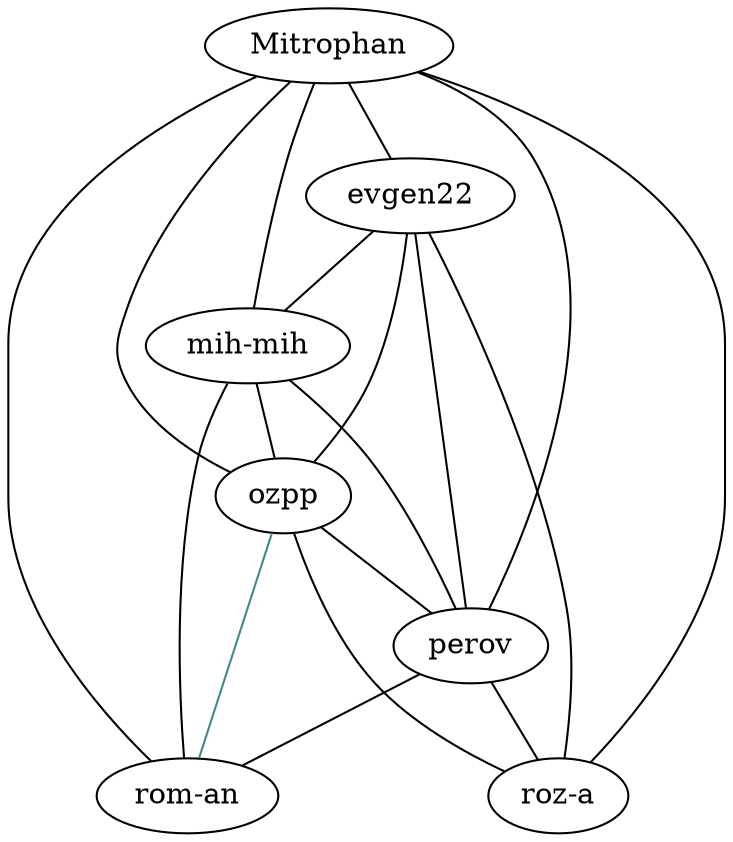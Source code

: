 graph G {
"ozpp" -- "rom-an" [color="0.515 0.562 0.562"];
"evgen22" -- "roz-a";
"Mitrophan" -- "evgen22";
"Mitrophan" -- "mih-mih";
"Mitrophan" -- "ozpp";
"ozpp" -- "perov";
"Mitrophan" -- "rom-an";
"mih-mih" -- "rom-an";
"perov" -- "rom-an";
"mih-mih" -- "perov";
"Mitrophan" -- "roz-a";
"evgen22" -- "perov";
"evgen22" -- "mih-mih";
"evgen22" -- "ozpp";
"Mitrophan" -- "perov";
"perov" -- "roz-a";
"mih-mih" -- "ozpp";
"ozpp" -- "roz-a";
}

